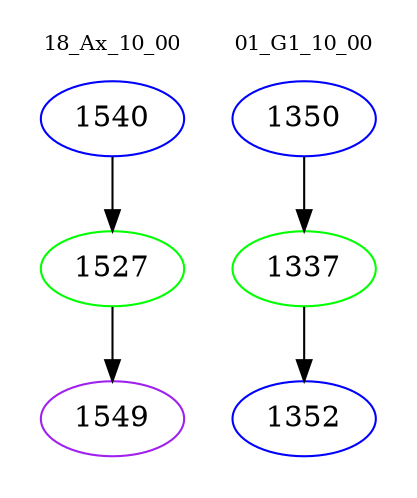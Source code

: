 digraph{
subgraph cluster_0 {
color = white
label = "18_Ax_10_00";
fontsize=10;
T0_1540 [label="1540", color="blue"]
T0_1540 -> T0_1527 [color="black"]
T0_1527 [label="1527", color="green"]
T0_1527 -> T0_1549 [color="black"]
T0_1549 [label="1549", color="purple"]
}
subgraph cluster_1 {
color = white
label = "01_G1_10_00";
fontsize=10;
T1_1350 [label="1350", color="blue"]
T1_1350 -> T1_1337 [color="black"]
T1_1337 [label="1337", color="green"]
T1_1337 -> T1_1352 [color="black"]
T1_1352 [label="1352", color="blue"]
}
}
